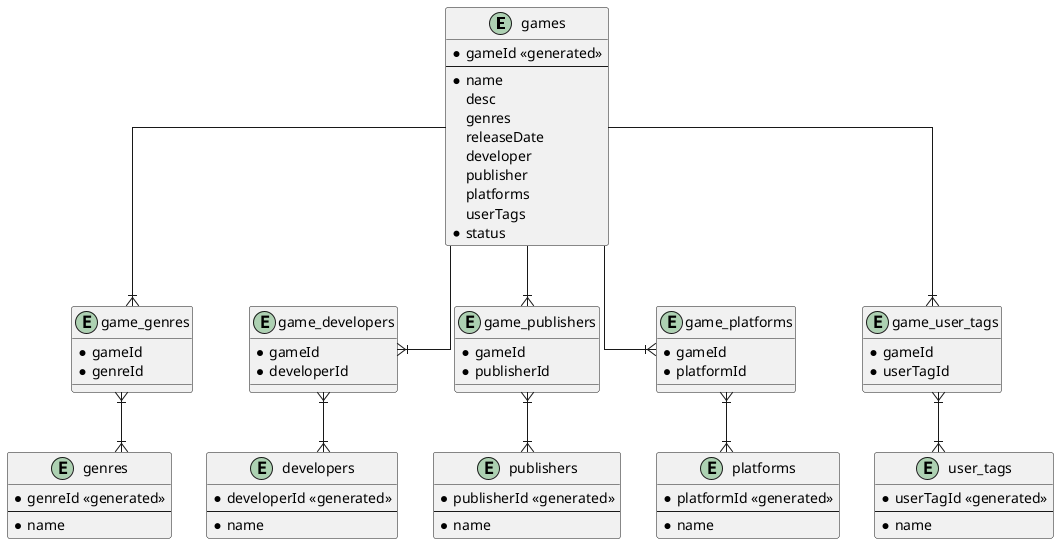 @startuml
skinparam linetype ortho

entity games {
    * gameId <<generated>>
    --
    * name
    desc
    genres
    releaseDate
    developer
    publisher
    platforms
    userTags
    *status
}


entity game_genres {
    * gameId
    * genreId
}

entity genres {
    * genreId <<generated>>
    --
    * name
}

entity game_developers {
    * gameId
    * developerId
}

entity developers {
    * developerId <<generated>>
    --
    * name
}

entity game_publishers {
    * gameId
    * publisherId
}

entity publishers {
    * publisherId <<generated>>
    --
    * name
}

entity game_platforms{
    * gameId
    * platformId
}

entity platforms {
    * platformId <<generated>>
    --
    * name
}

entity game_user_tags {
    * gameId
    * userTagId
}

entity user_tags {
    * userTagId <<generated>>
    --
    * name
}

games --|{ game_genres
game_genres }|--|{ genres


games --|{ game_developers
game_developers }|--|{ developers


games --|{ game_publishers
game_publishers }|--|{ publishers

games --|{ game_platforms
game_platforms }|--|{ platforms


games --|{ game_user_tags
game_user_tags }|--|{ user_tags

@enduml
